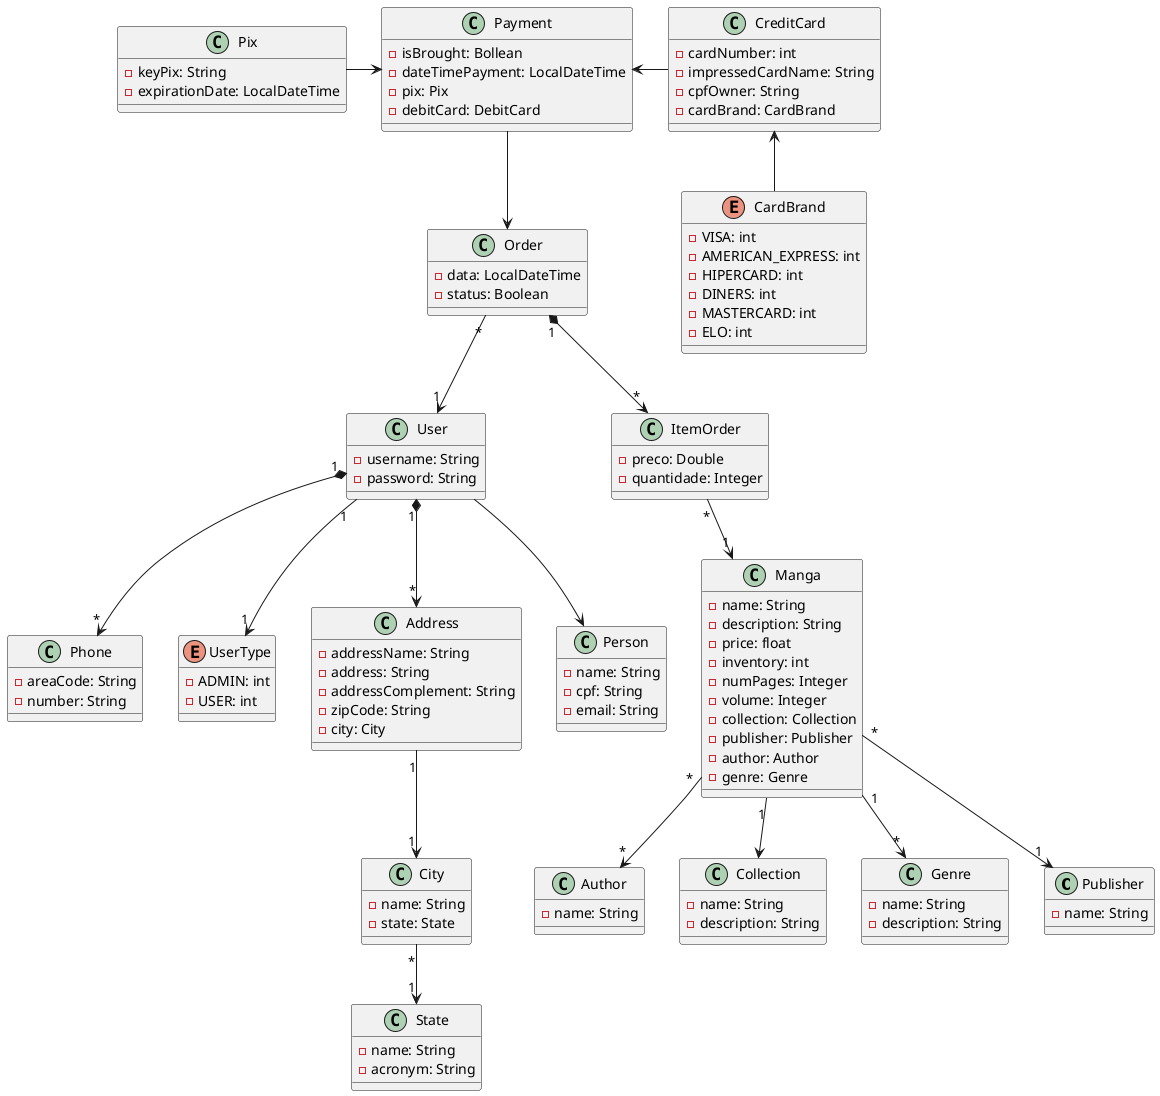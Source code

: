 @startuml

    class Publisher{
        - name: String
    }

    class Person{
        - name: String
        - cpf: String
        - email: String
    }

    class User{
        - username: String
        - password: String
    }

    class Phone{
        - areaCode: String
        - number: String
    }

    class Author{
        - name: String
    }

    enum UserType{
        - ADMIN: int
        - USER: int
    }

    class Manga{
        - name: String
        - description: String
        - price: float
        - inventory: int
        - numPages: Integer
        - volume: Integer
        - collection: Collection
        - publisher: Publisher
        - author: Author
        - genre: Genre
    }

    class Collection{
        - name: String
        - description: String
    }

    class Genre{
        - name: String
        - description: String
    }

    class Address{
        - addressName: String
        - address: String
        - addressComplement: String
        - zipCode: String
        - city: City
    }

    class Order{
        - data: LocalDateTime
        - status: Boolean
    }

    class ItemOrder{
        - preco: Double
        - quantidade: Integer
    }

    class City{
        - name: String
        - state: State
    }

    class State{
        - name: String
        - acronym: String
    }

    class Payment{
        - isBrought: Bollean
        - dateTimePayment: LocalDateTime
        - pix: Pix
        - debitCard: DebitCard
    }

    class Pix{
        -  keyPix: String
        - expirationDate: LocalDateTime
    }

    class CreditCard{
        - cardNumber: int
        - impressedCardName: String
        - cpfOwner: String
        - cardBrand: CardBrand
    }

    enum CardBrand{
        - VISA: int
        - AMERICAN_EXPRESS: int
        - HIPERCARD: int
        - DINERS: int
        - MASTERCARD: int
        - ELO: int
    }

    Order "1" *--> "*" ItemOrder
    Order "*" --> "1" User
    ItemOrder "*" --> "1" Manga

    Manga "*" --> "1" Publisher
    Manga "*" --> "*" Author
    Manga "1" --> "*" Genre
    Manga "1" --> Collection

    User "1" *--> "*" Phone
    User "1" *--> "*" Address
    User "1" --> "1" UserType

    User --> Person

    City "*" --> "1" State

    Address "1" --> "1" City

    Payment --> Order
    Pix -right-> Payment
    CreditCard -left-> Payment
    CardBrand -up-> CreditCard

@enduml